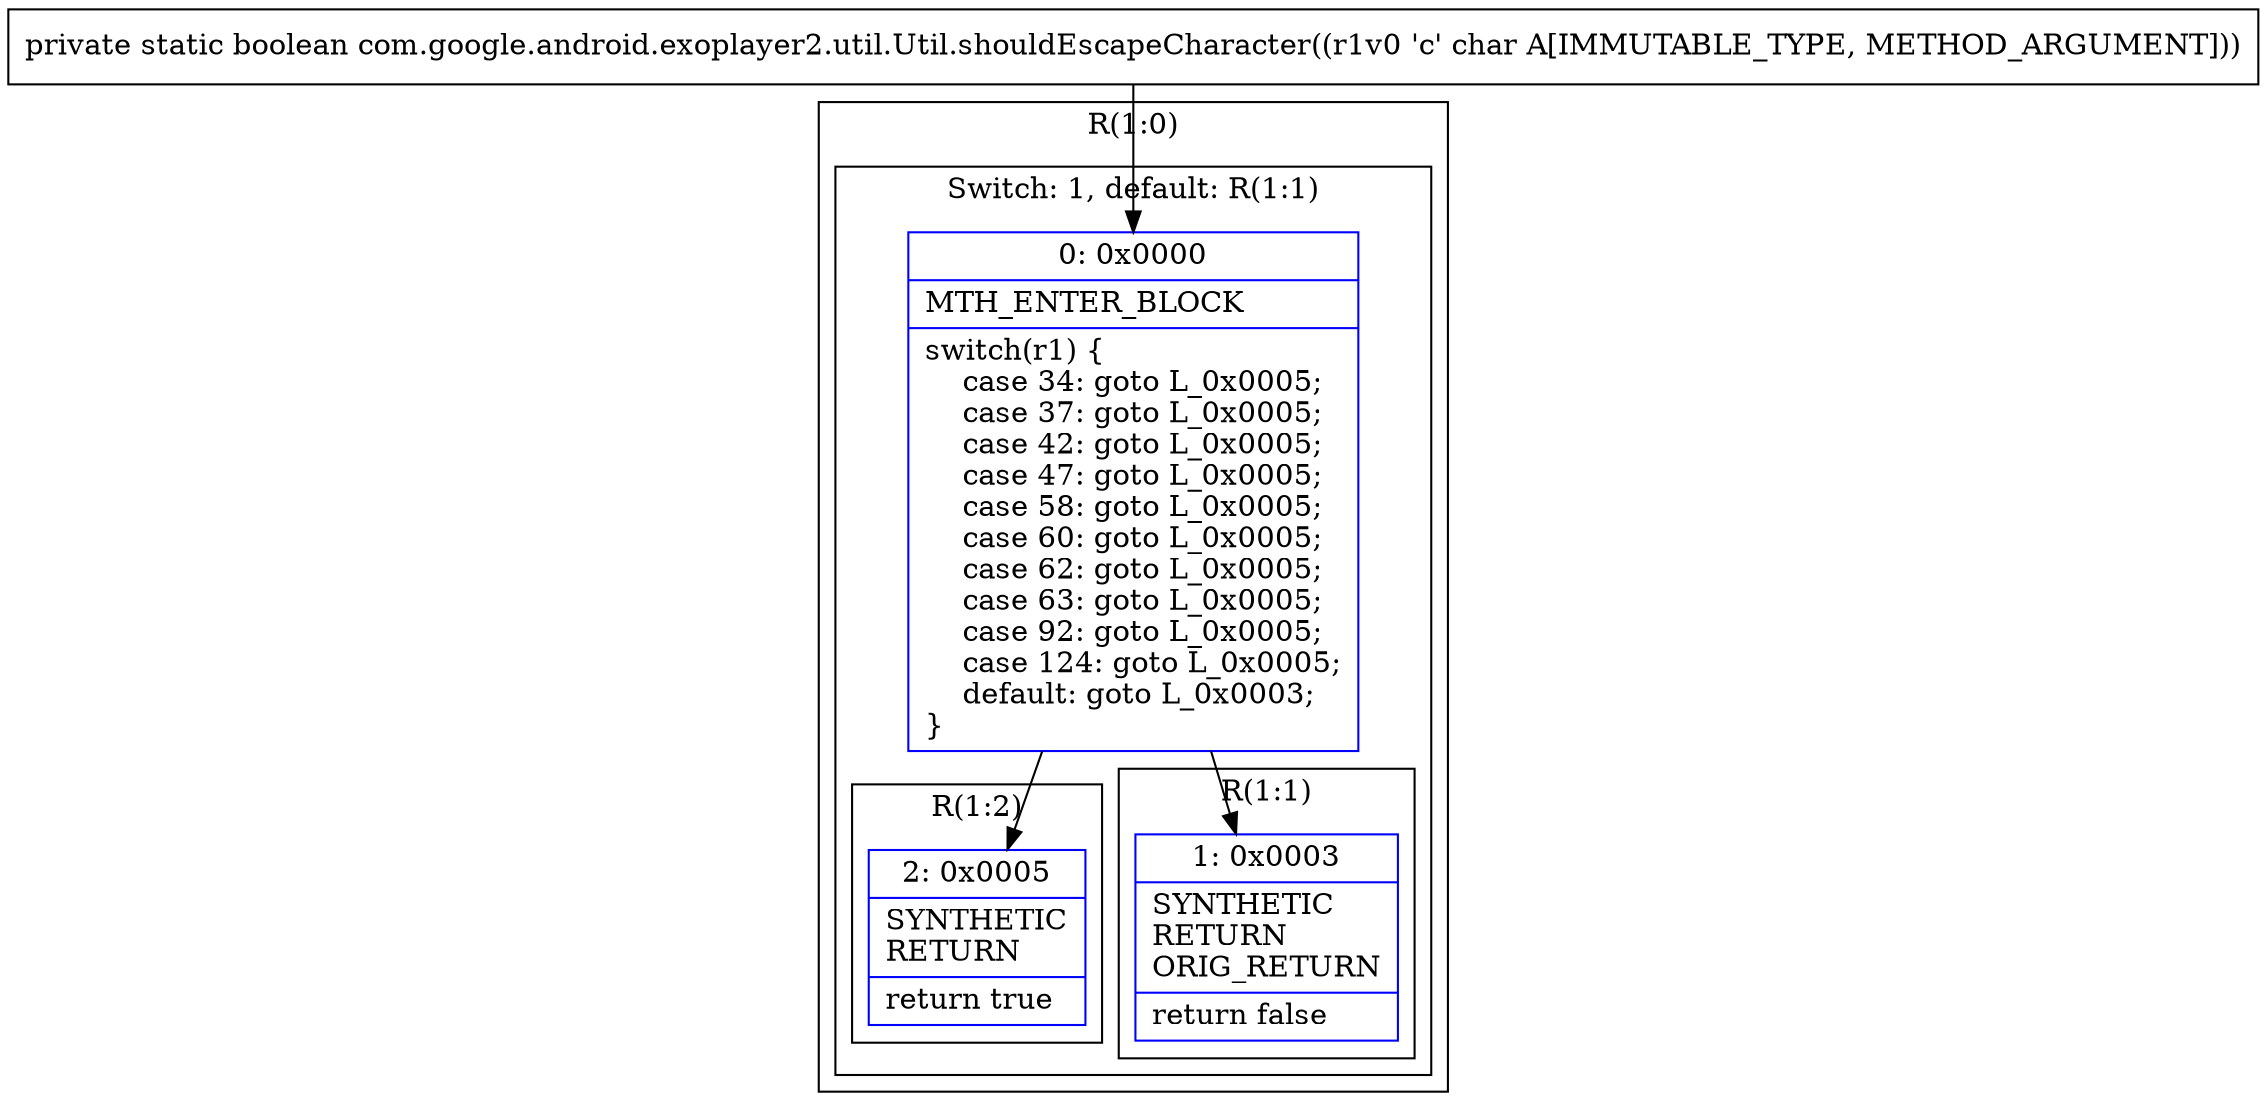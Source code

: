 digraph "CFG forcom.google.android.exoplayer2.util.Util.shouldEscapeCharacter(C)Z" {
subgraph cluster_Region_1051403841 {
label = "R(1:0)";
node [shape=record,color=blue];
subgraph cluster_SwitchRegion_1877988978 {
label = "Switch: 1, default: R(1:1)";
node [shape=record,color=blue];
Node_0 [shape=record,label="{0\:\ 0x0000|MTH_ENTER_BLOCK\l|switch(r1) \{\l    case 34: goto L_0x0005;\l    case 37: goto L_0x0005;\l    case 42: goto L_0x0005;\l    case 47: goto L_0x0005;\l    case 58: goto L_0x0005;\l    case 60: goto L_0x0005;\l    case 62: goto L_0x0005;\l    case 63: goto L_0x0005;\l    case 92: goto L_0x0005;\l    case 124: goto L_0x0005;\l    default: goto L_0x0003;\l\}\l}"];
subgraph cluster_Region_1117328807 {
label = "R(1:2)";
node [shape=record,color=blue];
Node_2 [shape=record,label="{2\:\ 0x0005|SYNTHETIC\lRETURN\l|return true\l}"];
}
subgraph cluster_Region_1015845126 {
label = "R(1:1)";
node [shape=record,color=blue];
Node_1 [shape=record,label="{1\:\ 0x0003|SYNTHETIC\lRETURN\lORIG_RETURN\l|return false\l}"];
}
}
}
MethodNode[shape=record,label="{private static boolean com.google.android.exoplayer2.util.Util.shouldEscapeCharacter((r1v0 'c' char A[IMMUTABLE_TYPE, METHOD_ARGUMENT])) }"];
MethodNode -> Node_0;
Node_0 -> Node_1;
Node_0 -> Node_2;
}

